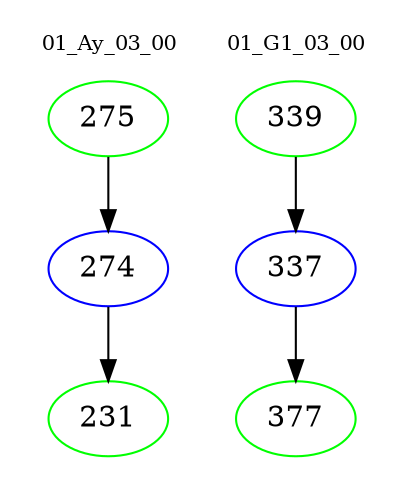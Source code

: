 digraph{
subgraph cluster_0 {
color = white
label = "01_Ay_03_00";
fontsize=10;
T0_275 [label="275", color="green"]
T0_275 -> T0_274 [color="black"]
T0_274 [label="274", color="blue"]
T0_274 -> T0_231 [color="black"]
T0_231 [label="231", color="green"]
}
subgraph cluster_1 {
color = white
label = "01_G1_03_00";
fontsize=10;
T1_339 [label="339", color="green"]
T1_339 -> T1_337 [color="black"]
T1_337 [label="337", color="blue"]
T1_337 -> T1_377 [color="black"]
T1_377 [label="377", color="green"]
}
}

